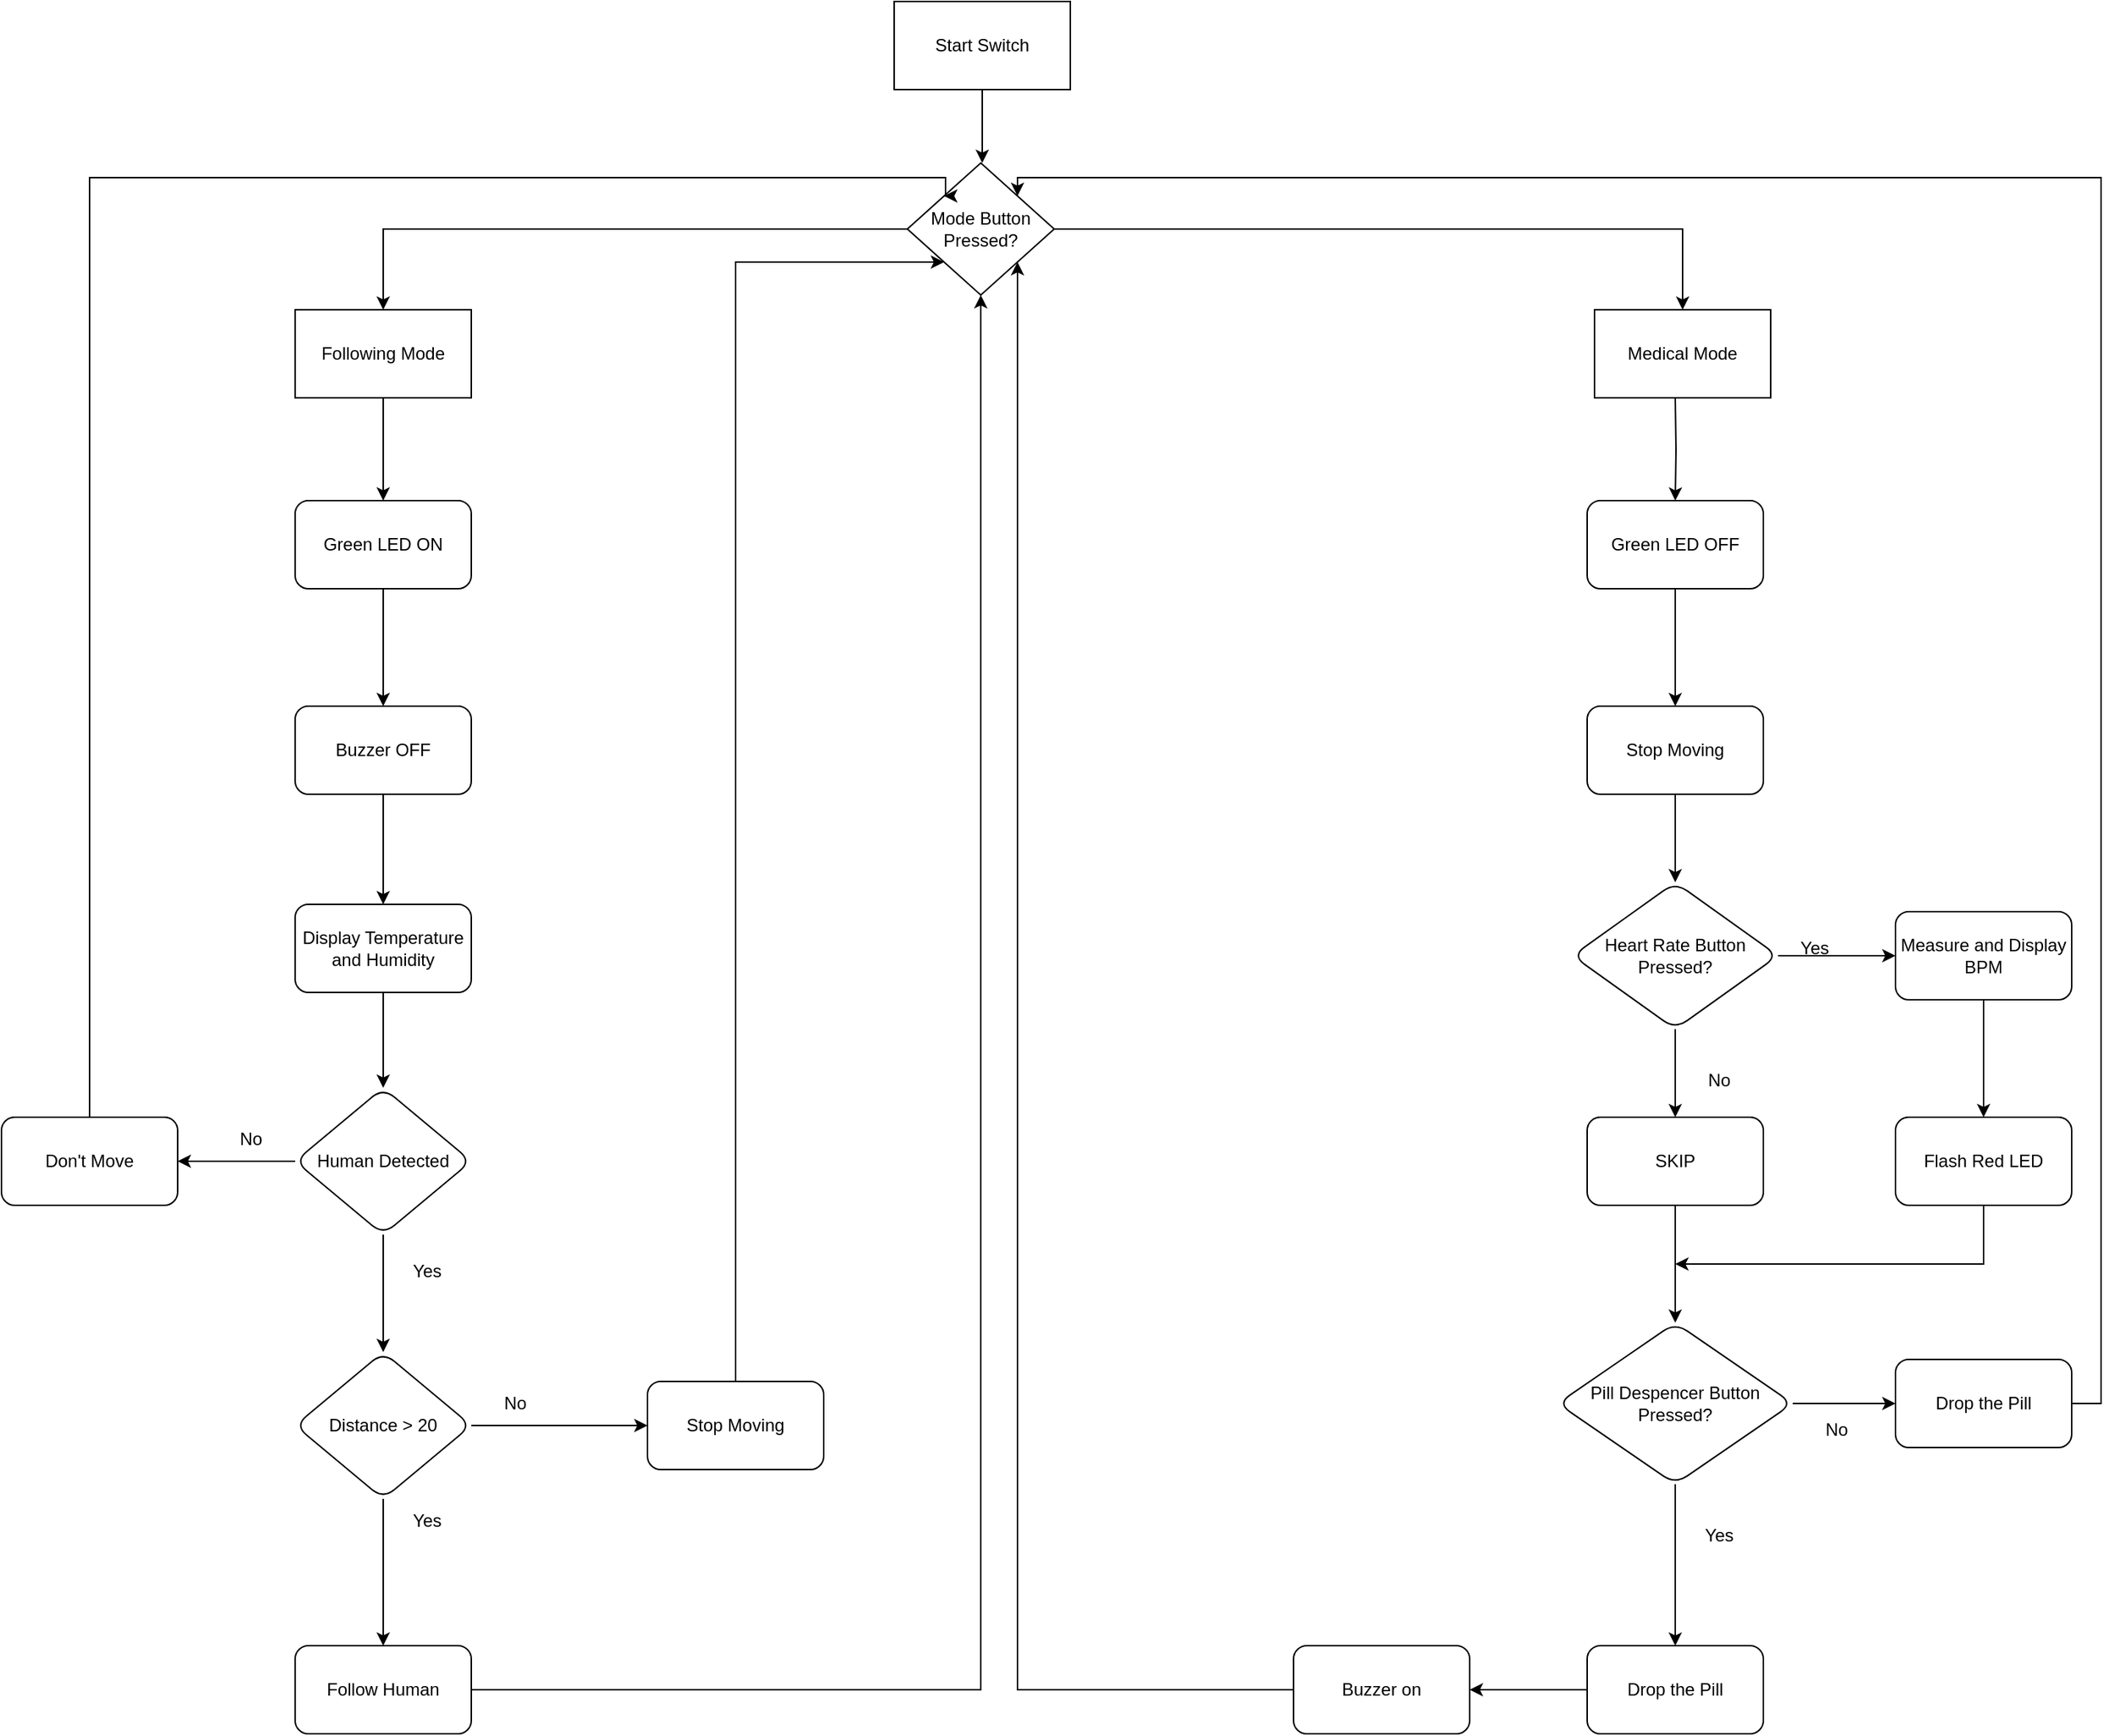 <mxfile version="26.0.5">
  <diagram id="C5RBs43oDa-KdzZeNtuy" name="Page-1">
    <mxGraphModel dx="2338" dy="1256" grid="1" gridSize="10" guides="1" tooltips="1" connect="1" arrows="1" fold="1" page="1" pageScale="1" pageWidth="2339" pageHeight="3300" math="0" shadow="0">
      <root>
        <mxCell id="WIyWlLk6GJQsqaUBKTNV-0" />
        <mxCell id="WIyWlLk6GJQsqaUBKTNV-1" parent="WIyWlLk6GJQsqaUBKTNV-0" />
        <mxCell id="fIhnsOBaAWvyG-R7NMEd-87" style="edgeStyle=orthogonalEdgeStyle;rounded=0;orthogonalLoop=1;jettySize=auto;html=1;exitX=0.5;exitY=1;exitDx=0;exitDy=0;entryX=0.5;entryY=0;entryDx=0;entryDy=0;" edge="1" parent="WIyWlLk6GJQsqaUBKTNV-1" source="fIhnsOBaAWvyG-R7NMEd-88">
          <mxGeometry relative="1" as="geometry">
            <mxPoint x="1158" y="350" as="targetPoint" />
          </mxGeometry>
        </mxCell>
        <mxCell id="fIhnsOBaAWvyG-R7NMEd-88" value="Start Switch" style="rounded=0;whiteSpace=wrap;html=1;" vertex="1" parent="WIyWlLk6GJQsqaUBKTNV-1">
          <mxGeometry x="1098" y="240" width="120" height="60" as="geometry" />
        </mxCell>
        <mxCell id="fIhnsOBaAWvyG-R7NMEd-89" value="" style="edgeStyle=orthogonalEdgeStyle;rounded=0;orthogonalLoop=1;jettySize=auto;html=1;" edge="1" parent="WIyWlLk6GJQsqaUBKTNV-1" source="fIhnsOBaAWvyG-R7NMEd-91" target="fIhnsOBaAWvyG-R7NMEd-93">
          <mxGeometry relative="1" as="geometry" />
        </mxCell>
        <mxCell id="fIhnsOBaAWvyG-R7NMEd-90" style="edgeStyle=orthogonalEdgeStyle;rounded=0;orthogonalLoop=1;jettySize=auto;html=1;exitX=1;exitY=0.5;exitDx=0;exitDy=0;" edge="1" parent="WIyWlLk6GJQsqaUBKTNV-1" source="fIhnsOBaAWvyG-R7NMEd-91" target="fIhnsOBaAWvyG-R7NMEd-94">
          <mxGeometry relative="1" as="geometry" />
        </mxCell>
        <mxCell id="fIhnsOBaAWvyG-R7NMEd-91" value="Mode Button Pressed?" style="rhombus;whiteSpace=wrap;html=1;" vertex="1" parent="WIyWlLk6GJQsqaUBKTNV-1">
          <mxGeometry x="1107" y="350" width="100" height="90" as="geometry" />
        </mxCell>
        <mxCell id="fIhnsOBaAWvyG-R7NMEd-92" style="edgeStyle=orthogonalEdgeStyle;rounded=0;orthogonalLoop=1;jettySize=auto;html=1;exitX=0.5;exitY=1;exitDx=0;exitDy=0;entryX=0.5;entryY=0;entryDx=0;entryDy=0;" edge="1" parent="WIyWlLk6GJQsqaUBKTNV-1" source="fIhnsOBaAWvyG-R7NMEd-93" target="fIhnsOBaAWvyG-R7NMEd-96">
          <mxGeometry relative="1" as="geometry" />
        </mxCell>
        <mxCell id="fIhnsOBaAWvyG-R7NMEd-93" value="Following Mode" style="whiteSpace=wrap;html=1;" vertex="1" parent="WIyWlLk6GJQsqaUBKTNV-1">
          <mxGeometry x="690" y="450" width="120" height="60" as="geometry" />
        </mxCell>
        <mxCell id="fIhnsOBaAWvyG-R7NMEd-94" value="Medical Mode" style="whiteSpace=wrap;html=1;" vertex="1" parent="WIyWlLk6GJQsqaUBKTNV-1">
          <mxGeometry x="1575" y="450" width="120" height="60" as="geometry" />
        </mxCell>
        <mxCell id="fIhnsOBaAWvyG-R7NMEd-95" value="" style="edgeStyle=orthogonalEdgeStyle;rounded=0;orthogonalLoop=1;jettySize=auto;html=1;" edge="1" parent="WIyWlLk6GJQsqaUBKTNV-1" source="fIhnsOBaAWvyG-R7NMEd-96" target="fIhnsOBaAWvyG-R7NMEd-98">
          <mxGeometry relative="1" as="geometry" />
        </mxCell>
        <mxCell id="fIhnsOBaAWvyG-R7NMEd-96" value="Green LED ON" style="rounded=1;whiteSpace=wrap;html=1;" vertex="1" parent="WIyWlLk6GJQsqaUBKTNV-1">
          <mxGeometry x="690" y="580" width="120" height="60" as="geometry" />
        </mxCell>
        <mxCell id="fIhnsOBaAWvyG-R7NMEd-97" value="" style="edgeStyle=orthogonalEdgeStyle;rounded=0;orthogonalLoop=1;jettySize=auto;html=1;" edge="1" parent="WIyWlLk6GJQsqaUBKTNV-1" source="fIhnsOBaAWvyG-R7NMEd-98" target="fIhnsOBaAWvyG-R7NMEd-100">
          <mxGeometry relative="1" as="geometry" />
        </mxCell>
        <mxCell id="fIhnsOBaAWvyG-R7NMEd-98" value="Buzzer OFF" style="rounded=1;whiteSpace=wrap;html=1;" vertex="1" parent="WIyWlLk6GJQsqaUBKTNV-1">
          <mxGeometry x="690" y="720" width="120" height="60" as="geometry" />
        </mxCell>
        <mxCell id="fIhnsOBaAWvyG-R7NMEd-99" value="" style="edgeStyle=orthogonalEdgeStyle;rounded=0;orthogonalLoop=1;jettySize=auto;html=1;" edge="1" parent="WIyWlLk6GJQsqaUBKTNV-1" source="fIhnsOBaAWvyG-R7NMEd-100" target="fIhnsOBaAWvyG-R7NMEd-103">
          <mxGeometry relative="1" as="geometry" />
        </mxCell>
        <mxCell id="fIhnsOBaAWvyG-R7NMEd-100" value="Display Temperature and Humidity" style="rounded=1;whiteSpace=wrap;html=1;" vertex="1" parent="WIyWlLk6GJQsqaUBKTNV-1">
          <mxGeometry x="690" y="855" width="120" height="60" as="geometry" />
        </mxCell>
        <mxCell id="fIhnsOBaAWvyG-R7NMEd-101" value="" style="edgeStyle=orthogonalEdgeStyle;rounded=0;orthogonalLoop=1;jettySize=auto;html=1;" edge="1" parent="WIyWlLk6GJQsqaUBKTNV-1" source="fIhnsOBaAWvyG-R7NMEd-103" target="fIhnsOBaAWvyG-R7NMEd-107">
          <mxGeometry relative="1" as="geometry" />
        </mxCell>
        <mxCell id="fIhnsOBaAWvyG-R7NMEd-102" value="" style="edgeStyle=orthogonalEdgeStyle;rounded=0;orthogonalLoop=1;jettySize=auto;html=1;" edge="1" parent="WIyWlLk6GJQsqaUBKTNV-1" source="fIhnsOBaAWvyG-R7NMEd-103" target="fIhnsOBaAWvyG-R7NMEd-116">
          <mxGeometry relative="1" as="geometry" />
        </mxCell>
        <mxCell id="fIhnsOBaAWvyG-R7NMEd-103" value="Human Detected" style="rhombus;whiteSpace=wrap;html=1;rounded=1;" vertex="1" parent="WIyWlLk6GJQsqaUBKTNV-1">
          <mxGeometry x="690" y="980" width="120" height="100" as="geometry" />
        </mxCell>
        <mxCell id="fIhnsOBaAWvyG-R7NMEd-104" value="No" style="text;html=1;align=center;verticalAlign=middle;whiteSpace=wrap;rounded=0;" vertex="1" parent="WIyWlLk6GJQsqaUBKTNV-1">
          <mxGeometry x="630" y="1000" width="60" height="30" as="geometry" />
        </mxCell>
        <mxCell id="fIhnsOBaAWvyG-R7NMEd-105" value="" style="edgeStyle=orthogonalEdgeStyle;rounded=0;orthogonalLoop=1;jettySize=auto;html=1;" edge="1" parent="WIyWlLk6GJQsqaUBKTNV-1" source="fIhnsOBaAWvyG-R7NMEd-107" target="fIhnsOBaAWvyG-R7NMEd-110">
          <mxGeometry relative="1" as="geometry" />
        </mxCell>
        <mxCell id="fIhnsOBaAWvyG-R7NMEd-106" value="" style="edgeStyle=orthogonalEdgeStyle;rounded=0;orthogonalLoop=1;jettySize=auto;html=1;" edge="1" parent="WIyWlLk6GJQsqaUBKTNV-1" source="fIhnsOBaAWvyG-R7NMEd-107" target="fIhnsOBaAWvyG-R7NMEd-112">
          <mxGeometry relative="1" as="geometry" />
        </mxCell>
        <mxCell id="fIhnsOBaAWvyG-R7NMEd-107" value="Distance &amp;gt; 20" style="rhombus;whiteSpace=wrap;html=1;rounded=1;" vertex="1" parent="WIyWlLk6GJQsqaUBKTNV-1">
          <mxGeometry x="690" y="1160" width="120" height="100" as="geometry" />
        </mxCell>
        <mxCell id="fIhnsOBaAWvyG-R7NMEd-108" value="Yes" style="text;html=1;align=center;verticalAlign=middle;whiteSpace=wrap;rounded=0;" vertex="1" parent="WIyWlLk6GJQsqaUBKTNV-1">
          <mxGeometry x="750" y="1090" width="60" height="30" as="geometry" />
        </mxCell>
        <mxCell id="fIhnsOBaAWvyG-R7NMEd-109" style="edgeStyle=orthogonalEdgeStyle;rounded=0;orthogonalLoop=1;jettySize=auto;html=1;entryX=0.5;entryY=1;entryDx=0;entryDy=0;" edge="1" parent="WIyWlLk6GJQsqaUBKTNV-1" source="fIhnsOBaAWvyG-R7NMEd-110" target="fIhnsOBaAWvyG-R7NMEd-91">
          <mxGeometry relative="1" as="geometry" />
        </mxCell>
        <mxCell id="fIhnsOBaAWvyG-R7NMEd-110" value="Follow Human" style="whiteSpace=wrap;html=1;rounded=1;" vertex="1" parent="WIyWlLk6GJQsqaUBKTNV-1">
          <mxGeometry x="690" y="1360" width="120" height="60" as="geometry" />
        </mxCell>
        <mxCell id="fIhnsOBaAWvyG-R7NMEd-111" style="edgeStyle=orthogonalEdgeStyle;rounded=0;orthogonalLoop=1;jettySize=auto;html=1;entryX=0;entryY=1;entryDx=0;entryDy=0;" edge="1" parent="WIyWlLk6GJQsqaUBKTNV-1" source="fIhnsOBaAWvyG-R7NMEd-112" target="fIhnsOBaAWvyG-R7NMEd-91">
          <mxGeometry relative="1" as="geometry">
            <Array as="points">
              <mxPoint x="990" y="417" />
            </Array>
          </mxGeometry>
        </mxCell>
        <mxCell id="fIhnsOBaAWvyG-R7NMEd-112" value="Stop Moving" style="whiteSpace=wrap;html=1;rounded=1;" vertex="1" parent="WIyWlLk6GJQsqaUBKTNV-1">
          <mxGeometry x="930" y="1180" width="120" height="60" as="geometry" />
        </mxCell>
        <mxCell id="fIhnsOBaAWvyG-R7NMEd-113" value="Yes" style="text;html=1;align=center;verticalAlign=middle;whiteSpace=wrap;rounded=0;" vertex="1" parent="WIyWlLk6GJQsqaUBKTNV-1">
          <mxGeometry x="750" y="1260" width="60" height="30" as="geometry" />
        </mxCell>
        <mxCell id="fIhnsOBaAWvyG-R7NMEd-114" value="No" style="text;html=1;align=center;verticalAlign=middle;whiteSpace=wrap;rounded=0;" vertex="1" parent="WIyWlLk6GJQsqaUBKTNV-1">
          <mxGeometry x="810" y="1180" width="60" height="30" as="geometry" />
        </mxCell>
        <mxCell id="fIhnsOBaAWvyG-R7NMEd-115" style="edgeStyle=orthogonalEdgeStyle;rounded=0;orthogonalLoop=1;jettySize=auto;html=1;entryX=0;entryY=0;entryDx=0;entryDy=0;" edge="1" parent="WIyWlLk6GJQsqaUBKTNV-1" source="fIhnsOBaAWvyG-R7NMEd-116" target="fIhnsOBaAWvyG-R7NMEd-91">
          <mxGeometry relative="1" as="geometry">
            <Array as="points">
              <mxPoint x="550" y="360" />
              <mxPoint x="1133" y="360" />
            </Array>
          </mxGeometry>
        </mxCell>
        <mxCell id="fIhnsOBaAWvyG-R7NMEd-116" value="Don&#39;t Move" style="whiteSpace=wrap;html=1;rounded=1;" vertex="1" parent="WIyWlLk6GJQsqaUBKTNV-1">
          <mxGeometry x="490" y="1000" width="120" height="60" as="geometry" />
        </mxCell>
        <mxCell id="fIhnsOBaAWvyG-R7NMEd-117" style="edgeStyle=orthogonalEdgeStyle;rounded=0;orthogonalLoop=1;jettySize=auto;html=1;exitX=0.5;exitY=1;exitDx=0;exitDy=0;entryX=0.5;entryY=0;entryDx=0;entryDy=0;" edge="1" parent="WIyWlLk6GJQsqaUBKTNV-1" target="fIhnsOBaAWvyG-R7NMEd-119">
          <mxGeometry relative="1" as="geometry">
            <mxPoint x="1630" y="510" as="sourcePoint" />
          </mxGeometry>
        </mxCell>
        <mxCell id="fIhnsOBaAWvyG-R7NMEd-118" value="" style="edgeStyle=orthogonalEdgeStyle;rounded=0;orthogonalLoop=1;jettySize=auto;html=1;" edge="1" parent="WIyWlLk6GJQsqaUBKTNV-1" source="fIhnsOBaAWvyG-R7NMEd-119" target="fIhnsOBaAWvyG-R7NMEd-121">
          <mxGeometry relative="1" as="geometry" />
        </mxCell>
        <mxCell id="fIhnsOBaAWvyG-R7NMEd-119" value="Green LED OFF" style="rounded=1;whiteSpace=wrap;html=1;" vertex="1" parent="WIyWlLk6GJQsqaUBKTNV-1">
          <mxGeometry x="1570" y="580" width="120" height="60" as="geometry" />
        </mxCell>
        <mxCell id="fIhnsOBaAWvyG-R7NMEd-120" value="" style="edgeStyle=orthogonalEdgeStyle;rounded=0;orthogonalLoop=1;jettySize=auto;html=1;" edge="1" parent="WIyWlLk6GJQsqaUBKTNV-1" source="fIhnsOBaAWvyG-R7NMEd-121" target="fIhnsOBaAWvyG-R7NMEd-124">
          <mxGeometry relative="1" as="geometry" />
        </mxCell>
        <mxCell id="fIhnsOBaAWvyG-R7NMEd-121" value="Stop Moving" style="rounded=1;whiteSpace=wrap;html=1;" vertex="1" parent="WIyWlLk6GJQsqaUBKTNV-1">
          <mxGeometry x="1570" y="720" width="120" height="60" as="geometry" />
        </mxCell>
        <mxCell id="fIhnsOBaAWvyG-R7NMEd-122" value="" style="edgeStyle=orthogonalEdgeStyle;rounded=0;orthogonalLoop=1;jettySize=auto;html=1;" edge="1" parent="WIyWlLk6GJQsqaUBKTNV-1" source="fIhnsOBaAWvyG-R7NMEd-124" target="fIhnsOBaAWvyG-R7NMEd-126">
          <mxGeometry relative="1" as="geometry" />
        </mxCell>
        <mxCell id="fIhnsOBaAWvyG-R7NMEd-123" value="" style="edgeStyle=orthogonalEdgeStyle;rounded=0;orthogonalLoop=1;jettySize=auto;html=1;" edge="1" parent="WIyWlLk6GJQsqaUBKTNV-1" source="fIhnsOBaAWvyG-R7NMEd-124" target="fIhnsOBaAWvyG-R7NMEd-129">
          <mxGeometry relative="1" as="geometry" />
        </mxCell>
        <mxCell id="fIhnsOBaAWvyG-R7NMEd-124" value="Heart Rate Button Pressed?" style="rhombus;whiteSpace=wrap;html=1;rounded=1;" vertex="1" parent="WIyWlLk6GJQsqaUBKTNV-1">
          <mxGeometry x="1560" y="840" width="140" height="100" as="geometry" />
        </mxCell>
        <mxCell id="fIhnsOBaAWvyG-R7NMEd-142" value="" style="edgeStyle=orthogonalEdgeStyle;rounded=0;orthogonalLoop=1;jettySize=auto;html=1;" edge="1" parent="WIyWlLk6GJQsqaUBKTNV-1" source="fIhnsOBaAWvyG-R7NMEd-126" target="fIhnsOBaAWvyG-R7NMEd-141">
          <mxGeometry relative="1" as="geometry" />
        </mxCell>
        <mxCell id="fIhnsOBaAWvyG-R7NMEd-126" value="Measure and Display BPM" style="whiteSpace=wrap;html=1;rounded=1;" vertex="1" parent="WIyWlLk6GJQsqaUBKTNV-1">
          <mxGeometry x="1780" y="860" width="120" height="60" as="geometry" />
        </mxCell>
        <mxCell id="fIhnsOBaAWvyG-R7NMEd-127" value="Yes" style="text;html=1;align=center;verticalAlign=middle;whiteSpace=wrap;rounded=0;" vertex="1" parent="WIyWlLk6GJQsqaUBKTNV-1">
          <mxGeometry x="1695" y="870" width="60" height="30" as="geometry" />
        </mxCell>
        <mxCell id="fIhnsOBaAWvyG-R7NMEd-128" style="edgeStyle=orthogonalEdgeStyle;rounded=0;orthogonalLoop=1;jettySize=auto;html=1;entryX=0.5;entryY=0;entryDx=0;entryDy=0;" edge="1" parent="WIyWlLk6GJQsqaUBKTNV-1" source="fIhnsOBaAWvyG-R7NMEd-129" target="fIhnsOBaAWvyG-R7NMEd-133">
          <mxGeometry relative="1" as="geometry" />
        </mxCell>
        <mxCell id="fIhnsOBaAWvyG-R7NMEd-129" value="SKIP" style="whiteSpace=wrap;html=1;rounded=1;" vertex="1" parent="WIyWlLk6GJQsqaUBKTNV-1">
          <mxGeometry x="1570" y="1000" width="120" height="60" as="geometry" />
        </mxCell>
        <mxCell id="fIhnsOBaAWvyG-R7NMEd-130" value="No" style="text;html=1;align=center;verticalAlign=middle;whiteSpace=wrap;rounded=0;" vertex="1" parent="WIyWlLk6GJQsqaUBKTNV-1">
          <mxGeometry x="1630" y="960" width="60" height="30" as="geometry" />
        </mxCell>
        <mxCell id="fIhnsOBaAWvyG-R7NMEd-131" value="" style="edgeStyle=orthogonalEdgeStyle;rounded=0;orthogonalLoop=1;jettySize=auto;html=1;" edge="1" parent="WIyWlLk6GJQsqaUBKTNV-1" source="fIhnsOBaAWvyG-R7NMEd-133" target="fIhnsOBaAWvyG-R7NMEd-134">
          <mxGeometry relative="1" as="geometry" />
        </mxCell>
        <mxCell id="fIhnsOBaAWvyG-R7NMEd-132" value="" style="edgeStyle=orthogonalEdgeStyle;rounded=0;orthogonalLoop=1;jettySize=auto;html=1;" edge="1" parent="WIyWlLk6GJQsqaUBKTNV-1" source="fIhnsOBaAWvyG-R7NMEd-133" target="fIhnsOBaAWvyG-R7NMEd-135">
          <mxGeometry relative="1" as="geometry" />
        </mxCell>
        <mxCell id="fIhnsOBaAWvyG-R7NMEd-133" value="Pill Despencer Button Pressed?" style="rhombus;whiteSpace=wrap;html=1;rounded=1;" vertex="1" parent="WIyWlLk6GJQsqaUBKTNV-1">
          <mxGeometry x="1550" y="1140" width="160" height="110" as="geometry" />
        </mxCell>
        <mxCell id="fIhnsOBaAWvyG-R7NMEd-139" style="edgeStyle=orthogonalEdgeStyle;rounded=0;orthogonalLoop=1;jettySize=auto;html=1;entryX=1;entryY=0;entryDx=0;entryDy=0;" edge="1" parent="WIyWlLk6GJQsqaUBKTNV-1" source="fIhnsOBaAWvyG-R7NMEd-134" target="fIhnsOBaAWvyG-R7NMEd-91">
          <mxGeometry relative="1" as="geometry">
            <Array as="points">
              <mxPoint x="1920" y="1195" />
              <mxPoint x="1920" y="360" />
              <mxPoint x="1182" y="360" />
            </Array>
          </mxGeometry>
        </mxCell>
        <mxCell id="fIhnsOBaAWvyG-R7NMEd-134" value="Drop the Pill" style="whiteSpace=wrap;html=1;rounded=1;" vertex="1" parent="WIyWlLk6GJQsqaUBKTNV-1">
          <mxGeometry x="1780" y="1165" width="120" height="60" as="geometry" />
        </mxCell>
        <mxCell id="fIhnsOBaAWvyG-R7NMEd-145" value="" style="edgeStyle=orthogonalEdgeStyle;rounded=0;orthogonalLoop=1;jettySize=auto;html=1;" edge="1" parent="WIyWlLk6GJQsqaUBKTNV-1" source="fIhnsOBaAWvyG-R7NMEd-135" target="fIhnsOBaAWvyG-R7NMEd-144">
          <mxGeometry relative="1" as="geometry" />
        </mxCell>
        <mxCell id="fIhnsOBaAWvyG-R7NMEd-135" value="Drop the Pill" style="whiteSpace=wrap;html=1;rounded=1;" vertex="1" parent="WIyWlLk6GJQsqaUBKTNV-1">
          <mxGeometry x="1570" y="1360" width="120" height="60" as="geometry" />
        </mxCell>
        <mxCell id="fIhnsOBaAWvyG-R7NMEd-136" value="Yes" style="text;html=1;align=center;verticalAlign=middle;whiteSpace=wrap;rounded=0;" vertex="1" parent="WIyWlLk6GJQsqaUBKTNV-1">
          <mxGeometry x="1630" y="1270" width="60" height="30" as="geometry" />
        </mxCell>
        <mxCell id="fIhnsOBaAWvyG-R7NMEd-137" value="No" style="text;html=1;align=center;verticalAlign=middle;whiteSpace=wrap;rounded=0;" vertex="1" parent="WIyWlLk6GJQsqaUBKTNV-1">
          <mxGeometry x="1710" y="1195" width="60" height="35" as="geometry" />
        </mxCell>
        <mxCell id="fIhnsOBaAWvyG-R7NMEd-143" style="edgeStyle=orthogonalEdgeStyle;rounded=0;orthogonalLoop=1;jettySize=auto;html=1;" edge="1" parent="WIyWlLk6GJQsqaUBKTNV-1" source="fIhnsOBaAWvyG-R7NMEd-141">
          <mxGeometry relative="1" as="geometry">
            <mxPoint x="1630" y="1100.0" as="targetPoint" />
            <Array as="points">
              <mxPoint x="1840" y="1100" />
            </Array>
          </mxGeometry>
        </mxCell>
        <mxCell id="fIhnsOBaAWvyG-R7NMEd-141" value="Flash Red LED" style="whiteSpace=wrap;html=1;rounded=1;" vertex="1" parent="WIyWlLk6GJQsqaUBKTNV-1">
          <mxGeometry x="1780" y="1000" width="120" height="60" as="geometry" />
        </mxCell>
        <mxCell id="fIhnsOBaAWvyG-R7NMEd-146" style="edgeStyle=orthogonalEdgeStyle;rounded=0;orthogonalLoop=1;jettySize=auto;html=1;entryX=1;entryY=1;entryDx=0;entryDy=0;" edge="1" parent="WIyWlLk6GJQsqaUBKTNV-1" source="fIhnsOBaAWvyG-R7NMEd-144" target="fIhnsOBaAWvyG-R7NMEd-91">
          <mxGeometry relative="1" as="geometry" />
        </mxCell>
        <mxCell id="fIhnsOBaAWvyG-R7NMEd-144" value="Buzzer on" style="whiteSpace=wrap;html=1;rounded=1;" vertex="1" parent="WIyWlLk6GJQsqaUBKTNV-1">
          <mxGeometry x="1370" y="1360" width="120" height="60" as="geometry" />
        </mxCell>
      </root>
    </mxGraphModel>
  </diagram>
</mxfile>
